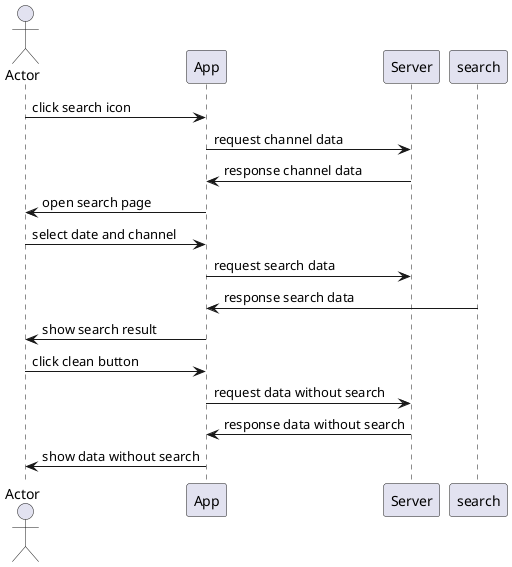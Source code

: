 @startuml search
actor Actor as user
participant App as app
participant Server as server

user -> app :click search icon
app -> server :request channel data
server -> app :response channel data
app -> user :open search page
user-> app :select date and channel
app -> server :request search data
search -> app :response search data
app -> user :show search result
user -> app :click clean button
app -> server :request data without search
server -> app :response data without search
app -> user :show data without search

@enduml